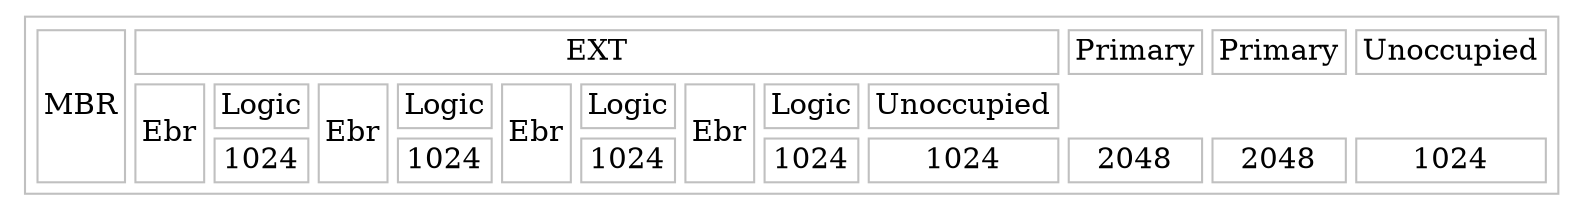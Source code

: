 digraph test {
 parent [ 
 shape=plaintext 
 label=< 
 <table color='grey' border='1' cellborder='1' cellspacing='5'> 
 <tr>
<td rowspan='3'>MBR</td>
<td colspan='9'> EXT </td>
<td rowspan='1'>Primary</td>
<td rowspan='1'>Primary</td>
<td rowspan='1'>Unoccupied</td>
</tr>
<tr><td rowspan ='2'>Ebr</td>
<td>Logic</td>
<td rowspan ='2'>Ebr</td>
<td>Logic</td>
<td rowspan ='2'>Ebr</td>
<td>Logic</td>
<td rowspan ='2'>Ebr</td>
<td>Logic</td>
<td>Unoccupied</td>
</tr><tr><td>1024</td>
<td>1024</td>
<td>1024</td>
<td>1024</td>
<td>1024</td>
<td>2048</td>
<td>2048</td>
<td>1024</td>
</tr>
</table>
 >]; 
 }
